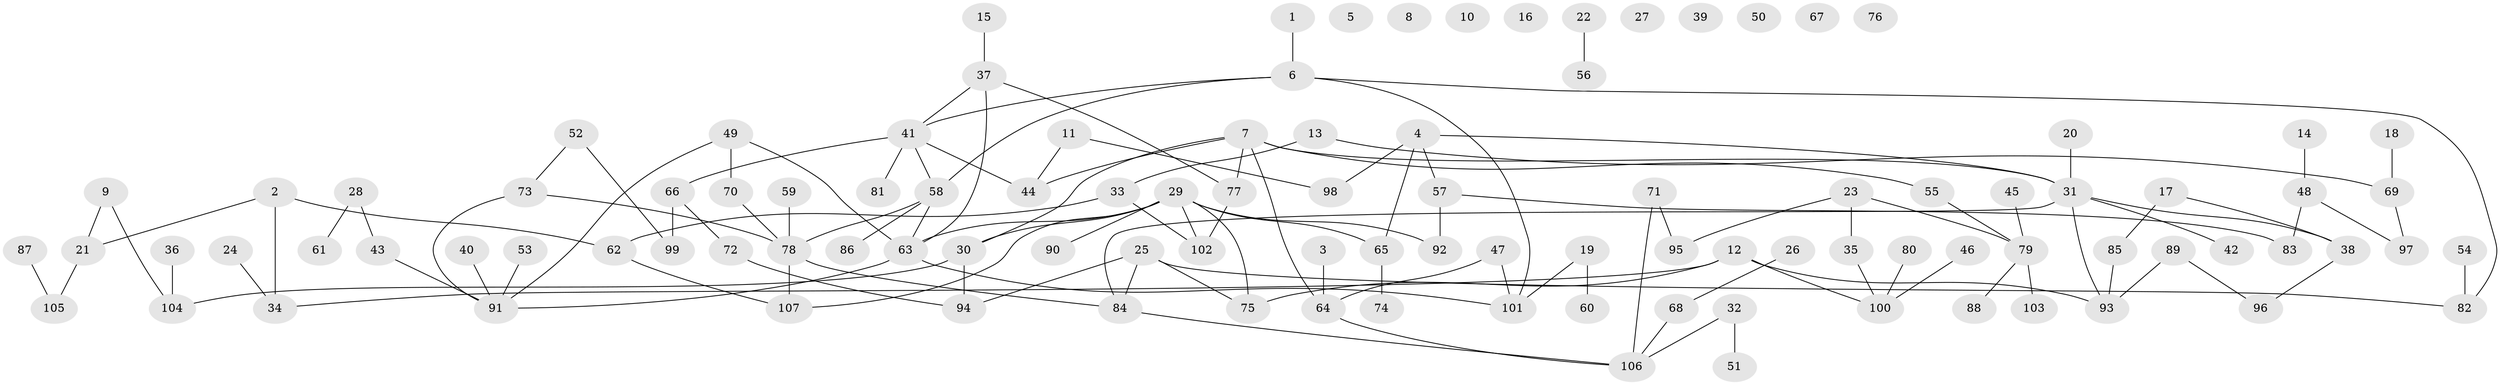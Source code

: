 // Generated by graph-tools (version 1.1) at 2025/33/03/09/25 02:33:55]
// undirected, 107 vertices, 126 edges
graph export_dot {
graph [start="1"]
  node [color=gray90,style=filled];
  1;
  2;
  3;
  4;
  5;
  6;
  7;
  8;
  9;
  10;
  11;
  12;
  13;
  14;
  15;
  16;
  17;
  18;
  19;
  20;
  21;
  22;
  23;
  24;
  25;
  26;
  27;
  28;
  29;
  30;
  31;
  32;
  33;
  34;
  35;
  36;
  37;
  38;
  39;
  40;
  41;
  42;
  43;
  44;
  45;
  46;
  47;
  48;
  49;
  50;
  51;
  52;
  53;
  54;
  55;
  56;
  57;
  58;
  59;
  60;
  61;
  62;
  63;
  64;
  65;
  66;
  67;
  68;
  69;
  70;
  71;
  72;
  73;
  74;
  75;
  76;
  77;
  78;
  79;
  80;
  81;
  82;
  83;
  84;
  85;
  86;
  87;
  88;
  89;
  90;
  91;
  92;
  93;
  94;
  95;
  96;
  97;
  98;
  99;
  100;
  101;
  102;
  103;
  104;
  105;
  106;
  107;
  1 -- 6;
  2 -- 21;
  2 -- 34;
  2 -- 62;
  3 -- 64;
  4 -- 31;
  4 -- 57;
  4 -- 65;
  4 -- 98;
  6 -- 41;
  6 -- 58;
  6 -- 82;
  6 -- 101;
  7 -- 30;
  7 -- 31;
  7 -- 44;
  7 -- 55;
  7 -- 64;
  7 -- 77;
  9 -- 21;
  9 -- 104;
  11 -- 44;
  11 -- 98;
  12 -- 34;
  12 -- 75;
  12 -- 93;
  12 -- 100;
  13 -- 33;
  13 -- 69;
  14 -- 48;
  15 -- 37;
  17 -- 38;
  17 -- 85;
  18 -- 69;
  19 -- 60;
  19 -- 101;
  20 -- 31;
  21 -- 105;
  22 -- 56;
  23 -- 35;
  23 -- 79;
  23 -- 95;
  24 -- 34;
  25 -- 75;
  25 -- 82;
  25 -- 84;
  25 -- 94;
  26 -- 68;
  28 -- 43;
  28 -- 61;
  29 -- 30;
  29 -- 63;
  29 -- 65;
  29 -- 75;
  29 -- 90;
  29 -- 92;
  29 -- 102;
  29 -- 107;
  30 -- 94;
  30 -- 104;
  31 -- 38;
  31 -- 42;
  31 -- 84;
  31 -- 93;
  32 -- 51;
  32 -- 106;
  33 -- 62;
  33 -- 102;
  35 -- 100;
  36 -- 104;
  37 -- 41;
  37 -- 63;
  37 -- 77;
  38 -- 96;
  40 -- 91;
  41 -- 44;
  41 -- 58;
  41 -- 66;
  41 -- 81;
  43 -- 91;
  45 -- 79;
  46 -- 100;
  47 -- 64;
  47 -- 101;
  48 -- 83;
  48 -- 97;
  49 -- 63;
  49 -- 70;
  49 -- 91;
  52 -- 73;
  52 -- 99;
  53 -- 91;
  54 -- 82;
  55 -- 79;
  57 -- 83;
  57 -- 92;
  58 -- 63;
  58 -- 78;
  58 -- 86;
  59 -- 78;
  62 -- 107;
  63 -- 91;
  63 -- 101;
  64 -- 106;
  65 -- 74;
  66 -- 72;
  66 -- 99;
  68 -- 106;
  69 -- 97;
  70 -- 78;
  71 -- 95;
  71 -- 106;
  72 -- 94;
  73 -- 78;
  73 -- 91;
  77 -- 102;
  78 -- 84;
  78 -- 107;
  79 -- 88;
  79 -- 103;
  80 -- 100;
  84 -- 106;
  85 -- 93;
  87 -- 105;
  89 -- 93;
  89 -- 96;
}
